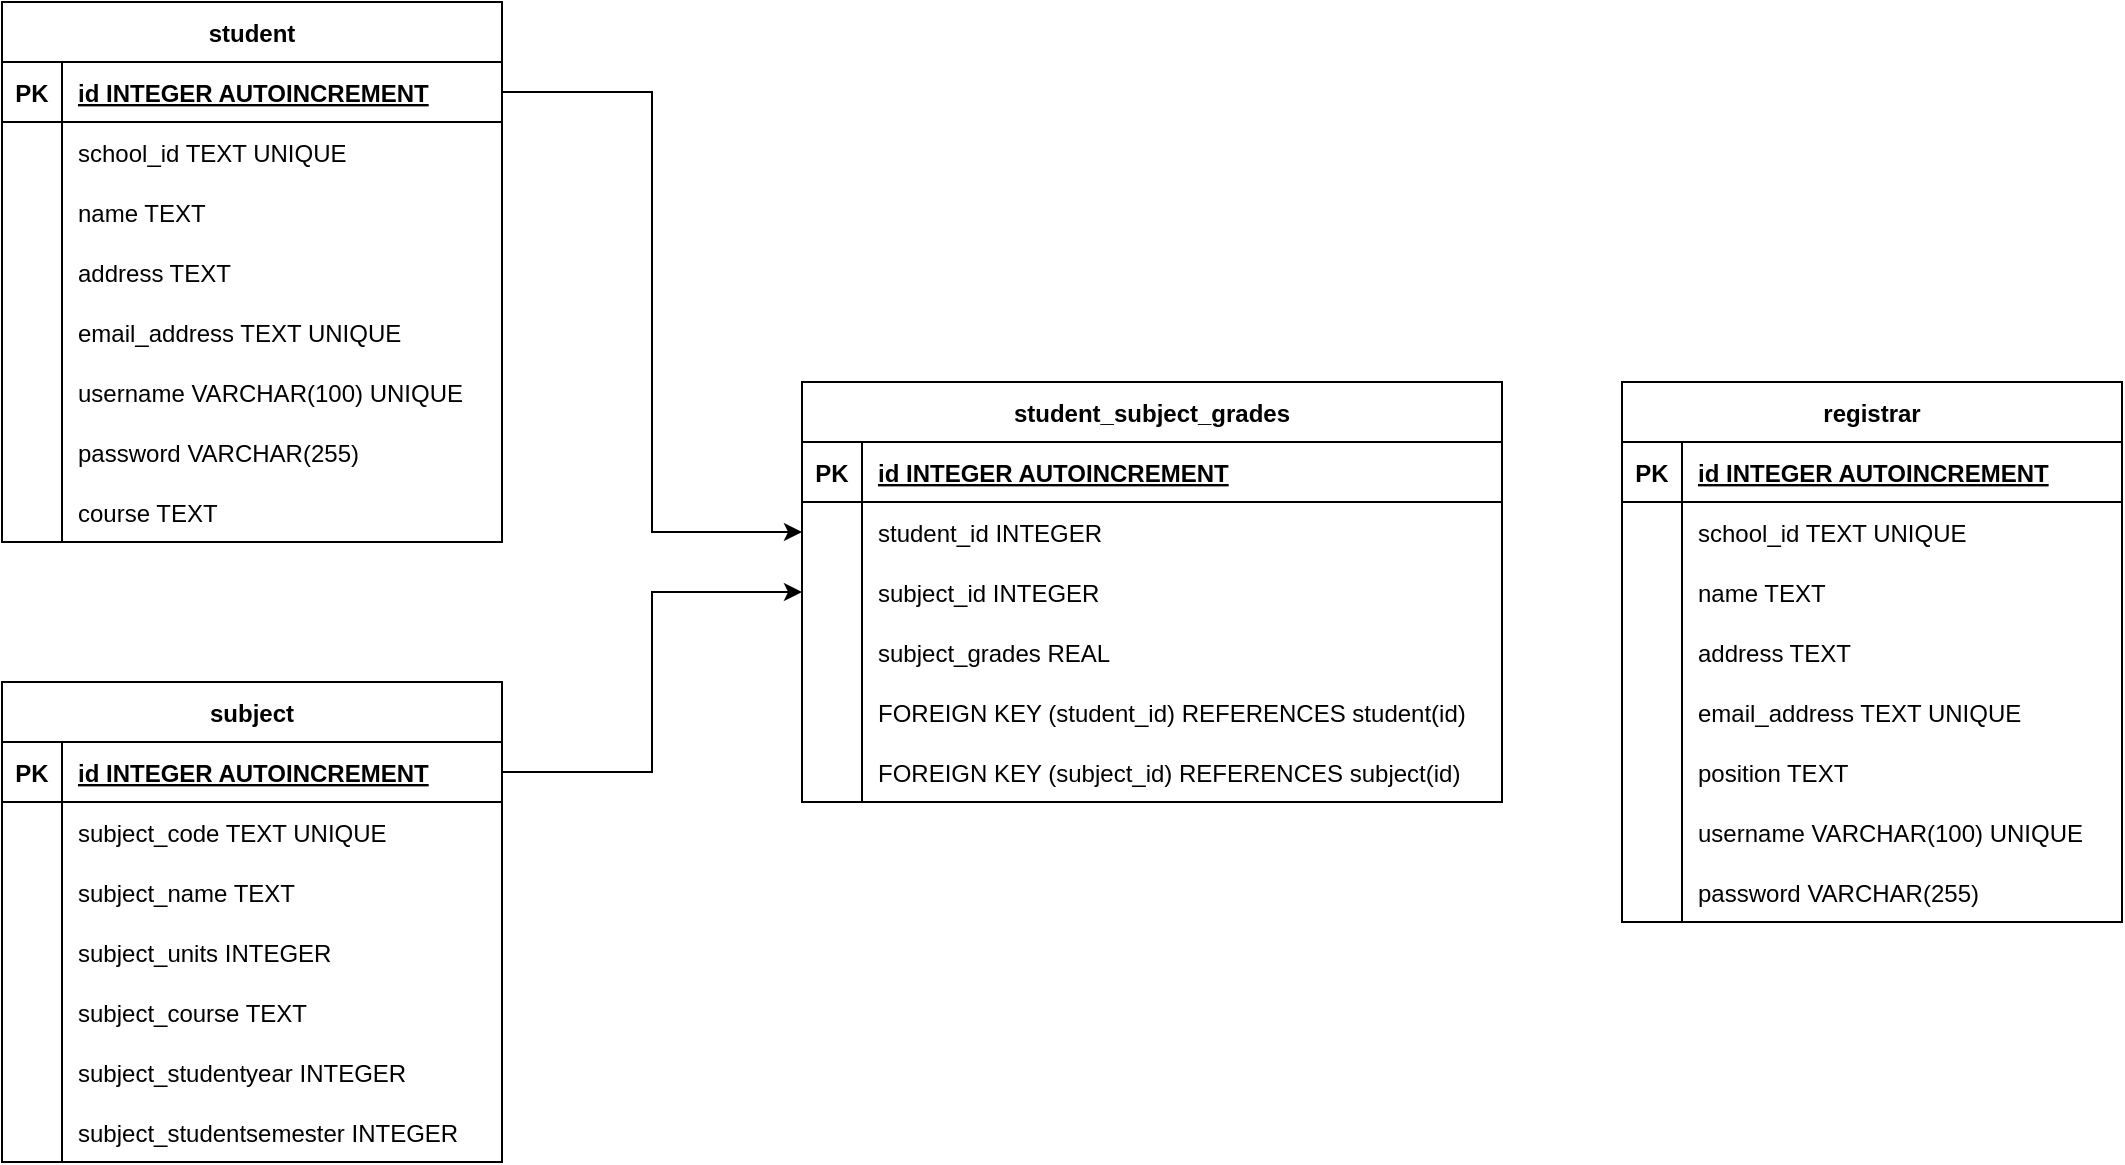 <mxfile version="27.0.5">
  <diagram name="Page-1" id="vlvzx172D_Vzk05BjFFX">
    <mxGraphModel dx="2201" dy="806" grid="1" gridSize="10" guides="1" tooltips="1" connect="1" arrows="1" fold="1" page="1" pageScale="1" pageWidth="850" pageHeight="1100" math="0" shadow="0">
      <root>
        <mxCell id="0" />
        <mxCell id="1" parent="0" />
        <mxCell id="Kkw-_zPDnJ_6hh6962vl-94" value="" style="group" vertex="1" connectable="0" parent="1">
          <mxGeometry x="-570" y="290" width="1060" height="580" as="geometry" />
        </mxCell>
        <mxCell id="Kkw-_zPDnJ_6hh6962vl-1" value="registrar" style="shape=table;startSize=30;container=1;collapsible=1;childLayout=tableLayout;fixedRows=1;rowLines=0;fontStyle=1;align=center;resizeLast=1;" vertex="1" parent="Kkw-_zPDnJ_6hh6962vl-94">
          <mxGeometry x="810" y="190" width="250" height="270" as="geometry" />
        </mxCell>
        <mxCell id="Kkw-_zPDnJ_6hh6962vl-2" value="" style="shape=tableRow;horizontal=0;startSize=0;swimlaneHead=0;swimlaneBody=0;fillColor=none;collapsible=0;dropTarget=0;points=[[0,0.5],[1,0.5]];portConstraint=eastwest;strokeColor=inherit;top=0;left=0;right=0;bottom=1;" vertex="1" parent="Kkw-_zPDnJ_6hh6962vl-1">
          <mxGeometry y="30" width="250" height="30" as="geometry" />
        </mxCell>
        <mxCell id="Kkw-_zPDnJ_6hh6962vl-3" value="PK" style="shape=partialRectangle;overflow=hidden;connectable=0;fillColor=none;strokeColor=inherit;top=0;left=0;bottom=0;right=0;fontStyle=1;" vertex="1" parent="Kkw-_zPDnJ_6hh6962vl-2">
          <mxGeometry width="30" height="30" as="geometry">
            <mxRectangle width="30" height="30" as="alternateBounds" />
          </mxGeometry>
        </mxCell>
        <mxCell id="Kkw-_zPDnJ_6hh6962vl-4" value="id INTEGER  AUTOINCREMENT" style="shape=partialRectangle;overflow=hidden;connectable=0;fillColor=none;align=left;strokeColor=inherit;top=0;left=0;bottom=0;right=0;spacingLeft=6;fontStyle=5;" vertex="1" parent="Kkw-_zPDnJ_6hh6962vl-2">
          <mxGeometry x="30" width="220" height="30" as="geometry">
            <mxRectangle width="220" height="30" as="alternateBounds" />
          </mxGeometry>
        </mxCell>
        <mxCell id="Kkw-_zPDnJ_6hh6962vl-5" value="" style="shape=tableRow;horizontal=0;startSize=0;swimlaneHead=0;swimlaneBody=0;fillColor=none;collapsible=0;dropTarget=0;points=[[0,0.5],[1,0.5]];portConstraint=eastwest;strokeColor=inherit;top=0;left=0;right=0;bottom=0;" vertex="1" parent="Kkw-_zPDnJ_6hh6962vl-1">
          <mxGeometry y="60" width="250" height="30" as="geometry" />
        </mxCell>
        <mxCell id="Kkw-_zPDnJ_6hh6962vl-6" value="" style="shape=partialRectangle;overflow=hidden;connectable=0;fillColor=none;strokeColor=inherit;top=0;left=0;bottom=0;right=0;" vertex="1" parent="Kkw-_zPDnJ_6hh6962vl-5">
          <mxGeometry width="30" height="30" as="geometry">
            <mxRectangle width="30" height="30" as="alternateBounds" />
          </mxGeometry>
        </mxCell>
        <mxCell id="Kkw-_zPDnJ_6hh6962vl-7" value="school_id TEXT UNIQUE" style="shape=partialRectangle;overflow=hidden;connectable=0;fillColor=none;align=left;strokeColor=inherit;top=0;left=0;bottom=0;right=0;spacingLeft=6;" vertex="1" parent="Kkw-_zPDnJ_6hh6962vl-5">
          <mxGeometry x="30" width="220" height="30" as="geometry">
            <mxRectangle width="220" height="30" as="alternateBounds" />
          </mxGeometry>
        </mxCell>
        <mxCell id="Kkw-_zPDnJ_6hh6962vl-8" value="" style="shape=tableRow;horizontal=0;startSize=0;swimlaneHead=0;swimlaneBody=0;fillColor=none;collapsible=0;dropTarget=0;points=[[0,0.5],[1,0.5]];portConstraint=eastwest;strokeColor=inherit;top=0;left=0;right=0;bottom=0;" vertex="1" parent="Kkw-_zPDnJ_6hh6962vl-1">
          <mxGeometry y="90" width="250" height="30" as="geometry" />
        </mxCell>
        <mxCell id="Kkw-_zPDnJ_6hh6962vl-9" value="" style="shape=partialRectangle;overflow=hidden;connectable=0;fillColor=none;strokeColor=inherit;top=0;left=0;bottom=0;right=0;" vertex="1" parent="Kkw-_zPDnJ_6hh6962vl-8">
          <mxGeometry width="30" height="30" as="geometry">
            <mxRectangle width="30" height="30" as="alternateBounds" />
          </mxGeometry>
        </mxCell>
        <mxCell id="Kkw-_zPDnJ_6hh6962vl-10" value="name TEXT" style="shape=partialRectangle;overflow=hidden;connectable=0;fillColor=none;align=left;strokeColor=inherit;top=0;left=0;bottom=0;right=0;spacingLeft=6;" vertex="1" parent="Kkw-_zPDnJ_6hh6962vl-8">
          <mxGeometry x="30" width="220" height="30" as="geometry">
            <mxRectangle width="220" height="30" as="alternateBounds" />
          </mxGeometry>
        </mxCell>
        <mxCell id="Kkw-_zPDnJ_6hh6962vl-11" value="" style="shape=tableRow;horizontal=0;startSize=0;swimlaneHead=0;swimlaneBody=0;fillColor=none;collapsible=0;dropTarget=0;points=[[0,0.5],[1,0.5]];portConstraint=eastwest;strokeColor=inherit;top=0;left=0;right=0;bottom=0;" vertex="1" parent="Kkw-_zPDnJ_6hh6962vl-1">
          <mxGeometry y="120" width="250" height="30" as="geometry" />
        </mxCell>
        <mxCell id="Kkw-_zPDnJ_6hh6962vl-12" value="" style="shape=partialRectangle;overflow=hidden;connectable=0;fillColor=none;strokeColor=inherit;top=0;left=0;bottom=0;right=0;" vertex="1" parent="Kkw-_zPDnJ_6hh6962vl-11">
          <mxGeometry width="30" height="30" as="geometry">
            <mxRectangle width="30" height="30" as="alternateBounds" />
          </mxGeometry>
        </mxCell>
        <mxCell id="Kkw-_zPDnJ_6hh6962vl-13" value="address TEXT" style="shape=partialRectangle;overflow=hidden;connectable=0;fillColor=none;align=left;strokeColor=inherit;top=0;left=0;bottom=0;right=0;spacingLeft=6;" vertex="1" parent="Kkw-_zPDnJ_6hh6962vl-11">
          <mxGeometry x="30" width="220" height="30" as="geometry">
            <mxRectangle width="220" height="30" as="alternateBounds" />
          </mxGeometry>
        </mxCell>
        <mxCell id="Kkw-_zPDnJ_6hh6962vl-14" value="" style="shape=tableRow;horizontal=0;startSize=0;swimlaneHead=0;swimlaneBody=0;fillColor=none;collapsible=0;dropTarget=0;points=[[0,0.5],[1,0.5]];portConstraint=eastwest;strokeColor=inherit;top=0;left=0;right=0;bottom=0;" vertex="1" parent="Kkw-_zPDnJ_6hh6962vl-1">
          <mxGeometry y="150" width="250" height="30" as="geometry" />
        </mxCell>
        <mxCell id="Kkw-_zPDnJ_6hh6962vl-15" value="" style="shape=partialRectangle;overflow=hidden;connectable=0;fillColor=none;strokeColor=inherit;top=0;left=0;bottom=0;right=0;" vertex="1" parent="Kkw-_zPDnJ_6hh6962vl-14">
          <mxGeometry width="30" height="30" as="geometry">
            <mxRectangle width="30" height="30" as="alternateBounds" />
          </mxGeometry>
        </mxCell>
        <mxCell id="Kkw-_zPDnJ_6hh6962vl-16" value="email_address TEXT UNIQUE" style="shape=partialRectangle;overflow=hidden;connectable=0;fillColor=none;align=left;strokeColor=inherit;top=0;left=0;bottom=0;right=0;spacingLeft=6;" vertex="1" parent="Kkw-_zPDnJ_6hh6962vl-14">
          <mxGeometry x="30" width="220" height="30" as="geometry">
            <mxRectangle width="220" height="30" as="alternateBounds" />
          </mxGeometry>
        </mxCell>
        <mxCell id="Kkw-_zPDnJ_6hh6962vl-17" value="" style="shape=tableRow;horizontal=0;startSize=0;swimlaneHead=0;swimlaneBody=0;fillColor=none;collapsible=0;dropTarget=0;points=[[0,0.5],[1,0.5]];portConstraint=eastwest;strokeColor=inherit;top=0;left=0;right=0;bottom=0;" vertex="1" parent="Kkw-_zPDnJ_6hh6962vl-1">
          <mxGeometry y="180" width="250" height="30" as="geometry" />
        </mxCell>
        <mxCell id="Kkw-_zPDnJ_6hh6962vl-18" value="" style="shape=partialRectangle;overflow=hidden;connectable=0;fillColor=none;strokeColor=inherit;top=0;left=0;bottom=0;right=0;" vertex="1" parent="Kkw-_zPDnJ_6hh6962vl-17">
          <mxGeometry width="30" height="30" as="geometry">
            <mxRectangle width="30" height="30" as="alternateBounds" />
          </mxGeometry>
        </mxCell>
        <mxCell id="Kkw-_zPDnJ_6hh6962vl-19" value="position TEXT" style="shape=partialRectangle;overflow=hidden;connectable=0;fillColor=none;align=left;strokeColor=inherit;top=0;left=0;bottom=0;right=0;spacingLeft=6;" vertex="1" parent="Kkw-_zPDnJ_6hh6962vl-17">
          <mxGeometry x="30" width="220" height="30" as="geometry">
            <mxRectangle width="220" height="30" as="alternateBounds" />
          </mxGeometry>
        </mxCell>
        <mxCell id="Kkw-_zPDnJ_6hh6962vl-20" value="" style="shape=tableRow;horizontal=0;startSize=0;swimlaneHead=0;swimlaneBody=0;fillColor=none;collapsible=0;dropTarget=0;points=[[0,0.5],[1,0.5]];portConstraint=eastwest;strokeColor=inherit;top=0;left=0;right=0;bottom=0;" vertex="1" parent="Kkw-_zPDnJ_6hh6962vl-1">
          <mxGeometry y="210" width="250" height="30" as="geometry" />
        </mxCell>
        <mxCell id="Kkw-_zPDnJ_6hh6962vl-21" value="" style="shape=partialRectangle;overflow=hidden;connectable=0;fillColor=none;strokeColor=inherit;top=0;left=0;bottom=0;right=0;" vertex="1" parent="Kkw-_zPDnJ_6hh6962vl-20">
          <mxGeometry width="30" height="30" as="geometry">
            <mxRectangle width="30" height="30" as="alternateBounds" />
          </mxGeometry>
        </mxCell>
        <mxCell id="Kkw-_zPDnJ_6hh6962vl-22" value="username VARCHAR(100) UNIQUE" style="shape=partialRectangle;overflow=hidden;connectable=0;fillColor=none;align=left;strokeColor=inherit;top=0;left=0;bottom=0;right=0;spacingLeft=6;" vertex="1" parent="Kkw-_zPDnJ_6hh6962vl-20">
          <mxGeometry x="30" width="220" height="30" as="geometry">
            <mxRectangle width="220" height="30" as="alternateBounds" />
          </mxGeometry>
        </mxCell>
        <mxCell id="Kkw-_zPDnJ_6hh6962vl-23" value="" style="shape=tableRow;horizontal=0;startSize=0;swimlaneHead=0;swimlaneBody=0;fillColor=none;collapsible=0;dropTarget=0;points=[[0,0.5],[1,0.5]];portConstraint=eastwest;strokeColor=inherit;top=0;left=0;right=0;bottom=0;" vertex="1" parent="Kkw-_zPDnJ_6hh6962vl-1">
          <mxGeometry y="240" width="250" height="30" as="geometry" />
        </mxCell>
        <mxCell id="Kkw-_zPDnJ_6hh6962vl-24" value="" style="shape=partialRectangle;overflow=hidden;connectable=0;fillColor=none;strokeColor=inherit;top=0;left=0;bottom=0;right=0;" vertex="1" parent="Kkw-_zPDnJ_6hh6962vl-23">
          <mxGeometry width="30" height="30" as="geometry">
            <mxRectangle width="30" height="30" as="alternateBounds" />
          </mxGeometry>
        </mxCell>
        <mxCell id="Kkw-_zPDnJ_6hh6962vl-25" value="password VARCHAR(255)" style="shape=partialRectangle;overflow=hidden;connectable=0;fillColor=none;align=left;strokeColor=inherit;top=0;left=0;bottom=0;right=0;spacingLeft=6;" vertex="1" parent="Kkw-_zPDnJ_6hh6962vl-23">
          <mxGeometry x="30" width="220" height="30" as="geometry">
            <mxRectangle width="220" height="30" as="alternateBounds" />
          </mxGeometry>
        </mxCell>
        <mxCell id="Kkw-_zPDnJ_6hh6962vl-26" value="student" style="shape=table;startSize=30;container=1;collapsible=1;childLayout=tableLayout;fixedRows=1;rowLines=0;fontStyle=1;align=center;resizeLast=1;" vertex="1" parent="Kkw-_zPDnJ_6hh6962vl-94">
          <mxGeometry width="250" height="270" as="geometry" />
        </mxCell>
        <mxCell id="Kkw-_zPDnJ_6hh6962vl-27" value="" style="shape=tableRow;horizontal=0;startSize=0;swimlaneHead=0;swimlaneBody=0;fillColor=none;collapsible=0;dropTarget=0;points=[[0,0.5],[1,0.5]];portConstraint=eastwest;strokeColor=inherit;top=0;left=0;right=0;bottom=1;" vertex="1" parent="Kkw-_zPDnJ_6hh6962vl-26">
          <mxGeometry y="30" width="250" height="30" as="geometry" />
        </mxCell>
        <mxCell id="Kkw-_zPDnJ_6hh6962vl-28" value="PK" style="shape=partialRectangle;overflow=hidden;connectable=0;fillColor=none;strokeColor=inherit;top=0;left=0;bottom=0;right=0;fontStyle=1;" vertex="1" parent="Kkw-_zPDnJ_6hh6962vl-27">
          <mxGeometry width="30" height="30" as="geometry">
            <mxRectangle width="30" height="30" as="alternateBounds" />
          </mxGeometry>
        </mxCell>
        <mxCell id="Kkw-_zPDnJ_6hh6962vl-29" value="id INTEGER  AUTOINCREMENT" style="shape=partialRectangle;overflow=hidden;connectable=0;fillColor=none;align=left;strokeColor=inherit;top=0;left=0;bottom=0;right=0;spacingLeft=6;fontStyle=5;" vertex="1" parent="Kkw-_zPDnJ_6hh6962vl-27">
          <mxGeometry x="30" width="220" height="30" as="geometry">
            <mxRectangle width="220" height="30" as="alternateBounds" />
          </mxGeometry>
        </mxCell>
        <mxCell id="Kkw-_zPDnJ_6hh6962vl-30" value="" style="shape=tableRow;horizontal=0;startSize=0;swimlaneHead=0;swimlaneBody=0;fillColor=none;collapsible=0;dropTarget=0;points=[[0,0.5],[1,0.5]];portConstraint=eastwest;strokeColor=inherit;top=0;left=0;right=0;bottom=0;" vertex="1" parent="Kkw-_zPDnJ_6hh6962vl-26">
          <mxGeometry y="60" width="250" height="30" as="geometry" />
        </mxCell>
        <mxCell id="Kkw-_zPDnJ_6hh6962vl-31" value="" style="shape=partialRectangle;overflow=hidden;connectable=0;fillColor=none;strokeColor=inherit;top=0;left=0;bottom=0;right=0;" vertex="1" parent="Kkw-_zPDnJ_6hh6962vl-30">
          <mxGeometry width="30" height="30" as="geometry">
            <mxRectangle width="30" height="30" as="alternateBounds" />
          </mxGeometry>
        </mxCell>
        <mxCell id="Kkw-_zPDnJ_6hh6962vl-32" value="school_id TEXT UNIQUE" style="shape=partialRectangle;overflow=hidden;connectable=0;fillColor=none;align=left;strokeColor=inherit;top=0;left=0;bottom=0;right=0;spacingLeft=6;" vertex="1" parent="Kkw-_zPDnJ_6hh6962vl-30">
          <mxGeometry x="30" width="220" height="30" as="geometry">
            <mxRectangle width="220" height="30" as="alternateBounds" />
          </mxGeometry>
        </mxCell>
        <mxCell id="Kkw-_zPDnJ_6hh6962vl-33" value="" style="shape=tableRow;horizontal=0;startSize=0;swimlaneHead=0;swimlaneBody=0;fillColor=none;collapsible=0;dropTarget=0;points=[[0,0.5],[1,0.5]];portConstraint=eastwest;strokeColor=inherit;top=0;left=0;right=0;bottom=0;" vertex="1" parent="Kkw-_zPDnJ_6hh6962vl-26">
          <mxGeometry y="90" width="250" height="30" as="geometry" />
        </mxCell>
        <mxCell id="Kkw-_zPDnJ_6hh6962vl-34" value="" style="shape=partialRectangle;overflow=hidden;connectable=0;fillColor=none;strokeColor=inherit;top=0;left=0;bottom=0;right=0;" vertex="1" parent="Kkw-_zPDnJ_6hh6962vl-33">
          <mxGeometry width="30" height="30" as="geometry">
            <mxRectangle width="30" height="30" as="alternateBounds" />
          </mxGeometry>
        </mxCell>
        <mxCell id="Kkw-_zPDnJ_6hh6962vl-35" value="name TEXT" style="shape=partialRectangle;overflow=hidden;connectable=0;fillColor=none;align=left;strokeColor=inherit;top=0;left=0;bottom=0;right=0;spacingLeft=6;" vertex="1" parent="Kkw-_zPDnJ_6hh6962vl-33">
          <mxGeometry x="30" width="220" height="30" as="geometry">
            <mxRectangle width="220" height="30" as="alternateBounds" />
          </mxGeometry>
        </mxCell>
        <mxCell id="Kkw-_zPDnJ_6hh6962vl-36" value="" style="shape=tableRow;horizontal=0;startSize=0;swimlaneHead=0;swimlaneBody=0;fillColor=none;collapsible=0;dropTarget=0;points=[[0,0.5],[1,0.5]];portConstraint=eastwest;strokeColor=inherit;top=0;left=0;right=0;bottom=0;" vertex="1" parent="Kkw-_zPDnJ_6hh6962vl-26">
          <mxGeometry y="120" width="250" height="30" as="geometry" />
        </mxCell>
        <mxCell id="Kkw-_zPDnJ_6hh6962vl-37" value="" style="shape=partialRectangle;overflow=hidden;connectable=0;fillColor=none;strokeColor=inherit;top=0;left=0;bottom=0;right=0;" vertex="1" parent="Kkw-_zPDnJ_6hh6962vl-36">
          <mxGeometry width="30" height="30" as="geometry">
            <mxRectangle width="30" height="30" as="alternateBounds" />
          </mxGeometry>
        </mxCell>
        <mxCell id="Kkw-_zPDnJ_6hh6962vl-38" value="address TEXT" style="shape=partialRectangle;overflow=hidden;connectable=0;fillColor=none;align=left;strokeColor=inherit;top=0;left=0;bottom=0;right=0;spacingLeft=6;" vertex="1" parent="Kkw-_zPDnJ_6hh6962vl-36">
          <mxGeometry x="30" width="220" height="30" as="geometry">
            <mxRectangle width="220" height="30" as="alternateBounds" />
          </mxGeometry>
        </mxCell>
        <mxCell id="Kkw-_zPDnJ_6hh6962vl-39" value="" style="shape=tableRow;horizontal=0;startSize=0;swimlaneHead=0;swimlaneBody=0;fillColor=none;collapsible=0;dropTarget=0;points=[[0,0.5],[1,0.5]];portConstraint=eastwest;strokeColor=inherit;top=0;left=0;right=0;bottom=0;" vertex="1" parent="Kkw-_zPDnJ_6hh6962vl-26">
          <mxGeometry y="150" width="250" height="30" as="geometry" />
        </mxCell>
        <mxCell id="Kkw-_zPDnJ_6hh6962vl-40" value="" style="shape=partialRectangle;overflow=hidden;connectable=0;fillColor=none;strokeColor=inherit;top=0;left=0;bottom=0;right=0;" vertex="1" parent="Kkw-_zPDnJ_6hh6962vl-39">
          <mxGeometry width="30" height="30" as="geometry">
            <mxRectangle width="30" height="30" as="alternateBounds" />
          </mxGeometry>
        </mxCell>
        <mxCell id="Kkw-_zPDnJ_6hh6962vl-41" value="email_address TEXT UNIQUE" style="shape=partialRectangle;overflow=hidden;connectable=0;fillColor=none;align=left;strokeColor=inherit;top=0;left=0;bottom=0;right=0;spacingLeft=6;" vertex="1" parent="Kkw-_zPDnJ_6hh6962vl-39">
          <mxGeometry x="30" width="220" height="30" as="geometry">
            <mxRectangle width="220" height="30" as="alternateBounds" />
          </mxGeometry>
        </mxCell>
        <mxCell id="Kkw-_zPDnJ_6hh6962vl-42" value="" style="shape=tableRow;horizontal=0;startSize=0;swimlaneHead=0;swimlaneBody=0;fillColor=none;collapsible=0;dropTarget=0;points=[[0,0.5],[1,0.5]];portConstraint=eastwest;strokeColor=inherit;top=0;left=0;right=0;bottom=0;" vertex="1" parent="Kkw-_zPDnJ_6hh6962vl-26">
          <mxGeometry y="180" width="250" height="30" as="geometry" />
        </mxCell>
        <mxCell id="Kkw-_zPDnJ_6hh6962vl-43" value="" style="shape=partialRectangle;overflow=hidden;connectable=0;fillColor=none;strokeColor=inherit;top=0;left=0;bottom=0;right=0;" vertex="1" parent="Kkw-_zPDnJ_6hh6962vl-42">
          <mxGeometry width="30" height="30" as="geometry">
            <mxRectangle width="30" height="30" as="alternateBounds" />
          </mxGeometry>
        </mxCell>
        <mxCell id="Kkw-_zPDnJ_6hh6962vl-44" value="username VARCHAR(100) UNIQUE" style="shape=partialRectangle;overflow=hidden;connectable=0;fillColor=none;align=left;strokeColor=inherit;top=0;left=0;bottom=0;right=0;spacingLeft=6;" vertex="1" parent="Kkw-_zPDnJ_6hh6962vl-42">
          <mxGeometry x="30" width="220" height="30" as="geometry">
            <mxRectangle width="220" height="30" as="alternateBounds" />
          </mxGeometry>
        </mxCell>
        <mxCell id="Kkw-_zPDnJ_6hh6962vl-45" value="" style="shape=tableRow;horizontal=0;startSize=0;swimlaneHead=0;swimlaneBody=0;fillColor=none;collapsible=0;dropTarget=0;points=[[0,0.5],[1,0.5]];portConstraint=eastwest;strokeColor=inherit;top=0;left=0;right=0;bottom=0;" vertex="1" parent="Kkw-_zPDnJ_6hh6962vl-26">
          <mxGeometry y="210" width="250" height="30" as="geometry" />
        </mxCell>
        <mxCell id="Kkw-_zPDnJ_6hh6962vl-46" value="" style="shape=partialRectangle;overflow=hidden;connectable=0;fillColor=none;strokeColor=inherit;top=0;left=0;bottom=0;right=0;" vertex="1" parent="Kkw-_zPDnJ_6hh6962vl-45">
          <mxGeometry width="30" height="30" as="geometry">
            <mxRectangle width="30" height="30" as="alternateBounds" />
          </mxGeometry>
        </mxCell>
        <mxCell id="Kkw-_zPDnJ_6hh6962vl-47" value="password VARCHAR(255)" style="shape=partialRectangle;overflow=hidden;connectable=0;fillColor=none;align=left;strokeColor=inherit;top=0;left=0;bottom=0;right=0;spacingLeft=6;" vertex="1" parent="Kkw-_zPDnJ_6hh6962vl-45">
          <mxGeometry x="30" width="220" height="30" as="geometry">
            <mxRectangle width="220" height="30" as="alternateBounds" />
          </mxGeometry>
        </mxCell>
        <mxCell id="Kkw-_zPDnJ_6hh6962vl-48" value="" style="shape=tableRow;horizontal=0;startSize=0;swimlaneHead=0;swimlaneBody=0;fillColor=none;collapsible=0;dropTarget=0;points=[[0,0.5],[1,0.5]];portConstraint=eastwest;strokeColor=inherit;top=0;left=0;right=0;bottom=0;" vertex="1" parent="Kkw-_zPDnJ_6hh6962vl-26">
          <mxGeometry y="240" width="250" height="30" as="geometry" />
        </mxCell>
        <mxCell id="Kkw-_zPDnJ_6hh6962vl-49" value="" style="shape=partialRectangle;overflow=hidden;connectable=0;fillColor=none;strokeColor=inherit;top=0;left=0;bottom=0;right=0;" vertex="1" parent="Kkw-_zPDnJ_6hh6962vl-48">
          <mxGeometry width="30" height="30" as="geometry">
            <mxRectangle width="30" height="30" as="alternateBounds" />
          </mxGeometry>
        </mxCell>
        <mxCell id="Kkw-_zPDnJ_6hh6962vl-50" value="course TEXT" style="shape=partialRectangle;overflow=hidden;connectable=0;fillColor=none;align=left;strokeColor=inherit;top=0;left=0;bottom=0;right=0;spacingLeft=6;" vertex="1" parent="Kkw-_zPDnJ_6hh6962vl-48">
          <mxGeometry x="30" width="220" height="30" as="geometry">
            <mxRectangle width="220" height="30" as="alternateBounds" />
          </mxGeometry>
        </mxCell>
        <mxCell id="Kkw-_zPDnJ_6hh6962vl-51" value="subject" style="shape=table;startSize=30;container=1;collapsible=1;childLayout=tableLayout;fixedRows=1;rowLines=0;fontStyle=1;align=center;resizeLast=1;" vertex="1" parent="Kkw-_zPDnJ_6hh6962vl-94">
          <mxGeometry y="340" width="250" height="240" as="geometry" />
        </mxCell>
        <mxCell id="Kkw-_zPDnJ_6hh6962vl-52" value="" style="shape=tableRow;horizontal=0;startSize=0;swimlaneHead=0;swimlaneBody=0;fillColor=none;collapsible=0;dropTarget=0;points=[[0,0.5],[1,0.5]];portConstraint=eastwest;strokeColor=inherit;top=0;left=0;right=0;bottom=1;" vertex="1" parent="Kkw-_zPDnJ_6hh6962vl-51">
          <mxGeometry y="30" width="250" height="30" as="geometry" />
        </mxCell>
        <mxCell id="Kkw-_zPDnJ_6hh6962vl-53" value="PK" style="shape=partialRectangle;overflow=hidden;connectable=0;fillColor=none;strokeColor=inherit;top=0;left=0;bottom=0;right=0;fontStyle=1;" vertex="1" parent="Kkw-_zPDnJ_6hh6962vl-52">
          <mxGeometry width="30" height="30" as="geometry">
            <mxRectangle width="30" height="30" as="alternateBounds" />
          </mxGeometry>
        </mxCell>
        <mxCell id="Kkw-_zPDnJ_6hh6962vl-54" value="id INTEGER  AUTOINCREMENT" style="shape=partialRectangle;overflow=hidden;connectable=0;fillColor=none;align=left;strokeColor=inherit;top=0;left=0;bottom=0;right=0;spacingLeft=6;fontStyle=5;" vertex="1" parent="Kkw-_zPDnJ_6hh6962vl-52">
          <mxGeometry x="30" width="220" height="30" as="geometry">
            <mxRectangle width="220" height="30" as="alternateBounds" />
          </mxGeometry>
        </mxCell>
        <mxCell id="Kkw-_zPDnJ_6hh6962vl-55" value="" style="shape=tableRow;horizontal=0;startSize=0;swimlaneHead=0;swimlaneBody=0;fillColor=none;collapsible=0;dropTarget=0;points=[[0,0.5],[1,0.5]];portConstraint=eastwest;strokeColor=inherit;top=0;left=0;right=0;bottom=0;" vertex="1" parent="Kkw-_zPDnJ_6hh6962vl-51">
          <mxGeometry y="60" width="250" height="30" as="geometry" />
        </mxCell>
        <mxCell id="Kkw-_zPDnJ_6hh6962vl-56" value="" style="shape=partialRectangle;overflow=hidden;connectable=0;fillColor=none;strokeColor=inherit;top=0;left=0;bottom=0;right=0;" vertex="1" parent="Kkw-_zPDnJ_6hh6962vl-55">
          <mxGeometry width="30" height="30" as="geometry">
            <mxRectangle width="30" height="30" as="alternateBounds" />
          </mxGeometry>
        </mxCell>
        <mxCell id="Kkw-_zPDnJ_6hh6962vl-57" value="subject_code TEXT UNIQUE" style="shape=partialRectangle;overflow=hidden;connectable=0;fillColor=none;align=left;strokeColor=inherit;top=0;left=0;bottom=0;right=0;spacingLeft=6;" vertex="1" parent="Kkw-_zPDnJ_6hh6962vl-55">
          <mxGeometry x="30" width="220" height="30" as="geometry">
            <mxRectangle width="220" height="30" as="alternateBounds" />
          </mxGeometry>
        </mxCell>
        <mxCell id="Kkw-_zPDnJ_6hh6962vl-58" value="" style="shape=tableRow;horizontal=0;startSize=0;swimlaneHead=0;swimlaneBody=0;fillColor=none;collapsible=0;dropTarget=0;points=[[0,0.5],[1,0.5]];portConstraint=eastwest;strokeColor=inherit;top=0;left=0;right=0;bottom=0;" vertex="1" parent="Kkw-_zPDnJ_6hh6962vl-51">
          <mxGeometry y="90" width="250" height="30" as="geometry" />
        </mxCell>
        <mxCell id="Kkw-_zPDnJ_6hh6962vl-59" value="" style="shape=partialRectangle;overflow=hidden;connectable=0;fillColor=none;strokeColor=inherit;top=0;left=0;bottom=0;right=0;" vertex="1" parent="Kkw-_zPDnJ_6hh6962vl-58">
          <mxGeometry width="30" height="30" as="geometry">
            <mxRectangle width="30" height="30" as="alternateBounds" />
          </mxGeometry>
        </mxCell>
        <mxCell id="Kkw-_zPDnJ_6hh6962vl-60" value="subject_name TEXT" style="shape=partialRectangle;overflow=hidden;connectable=0;fillColor=none;align=left;strokeColor=inherit;top=0;left=0;bottom=0;right=0;spacingLeft=6;" vertex="1" parent="Kkw-_zPDnJ_6hh6962vl-58">
          <mxGeometry x="30" width="220" height="30" as="geometry">
            <mxRectangle width="220" height="30" as="alternateBounds" />
          </mxGeometry>
        </mxCell>
        <mxCell id="Kkw-_zPDnJ_6hh6962vl-61" value="" style="shape=tableRow;horizontal=0;startSize=0;swimlaneHead=0;swimlaneBody=0;fillColor=none;collapsible=0;dropTarget=0;points=[[0,0.5],[1,0.5]];portConstraint=eastwest;strokeColor=inherit;top=0;left=0;right=0;bottom=0;" vertex="1" parent="Kkw-_zPDnJ_6hh6962vl-51">
          <mxGeometry y="120" width="250" height="30" as="geometry" />
        </mxCell>
        <mxCell id="Kkw-_zPDnJ_6hh6962vl-62" value="" style="shape=partialRectangle;overflow=hidden;connectable=0;fillColor=none;strokeColor=inherit;top=0;left=0;bottom=0;right=0;" vertex="1" parent="Kkw-_zPDnJ_6hh6962vl-61">
          <mxGeometry width="30" height="30" as="geometry">
            <mxRectangle width="30" height="30" as="alternateBounds" />
          </mxGeometry>
        </mxCell>
        <mxCell id="Kkw-_zPDnJ_6hh6962vl-63" value="subject_units INTEGER" style="shape=partialRectangle;overflow=hidden;connectable=0;fillColor=none;align=left;strokeColor=inherit;top=0;left=0;bottom=0;right=0;spacingLeft=6;" vertex="1" parent="Kkw-_zPDnJ_6hh6962vl-61">
          <mxGeometry x="30" width="220" height="30" as="geometry">
            <mxRectangle width="220" height="30" as="alternateBounds" />
          </mxGeometry>
        </mxCell>
        <mxCell id="Kkw-_zPDnJ_6hh6962vl-64" value="" style="shape=tableRow;horizontal=0;startSize=0;swimlaneHead=0;swimlaneBody=0;fillColor=none;collapsible=0;dropTarget=0;points=[[0,0.5],[1,0.5]];portConstraint=eastwest;strokeColor=inherit;top=0;left=0;right=0;bottom=0;" vertex="1" parent="Kkw-_zPDnJ_6hh6962vl-51">
          <mxGeometry y="150" width="250" height="30" as="geometry" />
        </mxCell>
        <mxCell id="Kkw-_zPDnJ_6hh6962vl-65" value="" style="shape=partialRectangle;overflow=hidden;connectable=0;fillColor=none;strokeColor=inherit;top=0;left=0;bottom=0;right=0;" vertex="1" parent="Kkw-_zPDnJ_6hh6962vl-64">
          <mxGeometry width="30" height="30" as="geometry">
            <mxRectangle width="30" height="30" as="alternateBounds" />
          </mxGeometry>
        </mxCell>
        <mxCell id="Kkw-_zPDnJ_6hh6962vl-66" value="subject_course TEXT" style="shape=partialRectangle;overflow=hidden;connectable=0;fillColor=none;align=left;strokeColor=inherit;top=0;left=0;bottom=0;right=0;spacingLeft=6;" vertex="1" parent="Kkw-_zPDnJ_6hh6962vl-64">
          <mxGeometry x="30" width="220" height="30" as="geometry">
            <mxRectangle width="220" height="30" as="alternateBounds" />
          </mxGeometry>
        </mxCell>
        <mxCell id="Kkw-_zPDnJ_6hh6962vl-67" value="" style="shape=tableRow;horizontal=0;startSize=0;swimlaneHead=0;swimlaneBody=0;fillColor=none;collapsible=0;dropTarget=0;points=[[0,0.5],[1,0.5]];portConstraint=eastwest;strokeColor=inherit;top=0;left=0;right=0;bottom=0;" vertex="1" parent="Kkw-_zPDnJ_6hh6962vl-51">
          <mxGeometry y="180" width="250" height="30" as="geometry" />
        </mxCell>
        <mxCell id="Kkw-_zPDnJ_6hh6962vl-68" value="" style="shape=partialRectangle;overflow=hidden;connectable=0;fillColor=none;strokeColor=inherit;top=0;left=0;bottom=0;right=0;" vertex="1" parent="Kkw-_zPDnJ_6hh6962vl-67">
          <mxGeometry width="30" height="30" as="geometry">
            <mxRectangle width="30" height="30" as="alternateBounds" />
          </mxGeometry>
        </mxCell>
        <mxCell id="Kkw-_zPDnJ_6hh6962vl-69" value="subject_studentyear INTEGER" style="shape=partialRectangle;overflow=hidden;connectable=0;fillColor=none;align=left;strokeColor=inherit;top=0;left=0;bottom=0;right=0;spacingLeft=6;" vertex="1" parent="Kkw-_zPDnJ_6hh6962vl-67">
          <mxGeometry x="30" width="220" height="30" as="geometry">
            <mxRectangle width="220" height="30" as="alternateBounds" />
          </mxGeometry>
        </mxCell>
        <mxCell id="Kkw-_zPDnJ_6hh6962vl-70" value="" style="shape=tableRow;horizontal=0;startSize=0;swimlaneHead=0;swimlaneBody=0;fillColor=none;collapsible=0;dropTarget=0;points=[[0,0.5],[1,0.5]];portConstraint=eastwest;strokeColor=inherit;top=0;left=0;right=0;bottom=0;" vertex="1" parent="Kkw-_zPDnJ_6hh6962vl-51">
          <mxGeometry y="210" width="250" height="30" as="geometry" />
        </mxCell>
        <mxCell id="Kkw-_zPDnJ_6hh6962vl-71" value="" style="shape=partialRectangle;overflow=hidden;connectable=0;fillColor=none;strokeColor=inherit;top=0;left=0;bottom=0;right=0;" vertex="1" parent="Kkw-_zPDnJ_6hh6962vl-70">
          <mxGeometry width="30" height="30" as="geometry">
            <mxRectangle width="30" height="30" as="alternateBounds" />
          </mxGeometry>
        </mxCell>
        <mxCell id="Kkw-_zPDnJ_6hh6962vl-72" value="subject_studentsemester INTEGER" style="shape=partialRectangle;overflow=hidden;connectable=0;fillColor=none;align=left;strokeColor=inherit;top=0;left=0;bottom=0;right=0;spacingLeft=6;" vertex="1" parent="Kkw-_zPDnJ_6hh6962vl-70">
          <mxGeometry x="30" width="220" height="30" as="geometry">
            <mxRectangle width="220" height="30" as="alternateBounds" />
          </mxGeometry>
        </mxCell>
        <mxCell id="Kkw-_zPDnJ_6hh6962vl-73" value="student_subject_grades" style="shape=table;startSize=30;container=1;collapsible=1;childLayout=tableLayout;fixedRows=1;rowLines=0;fontStyle=1;align=center;resizeLast=1;" vertex="1" parent="Kkw-_zPDnJ_6hh6962vl-94">
          <mxGeometry x="400" y="190" width="350" height="210" as="geometry" />
        </mxCell>
        <mxCell id="Kkw-_zPDnJ_6hh6962vl-74" value="" style="shape=tableRow;horizontal=0;startSize=0;swimlaneHead=0;swimlaneBody=0;fillColor=none;collapsible=0;dropTarget=0;points=[[0,0.5],[1,0.5]];portConstraint=eastwest;strokeColor=inherit;top=0;left=0;right=0;bottom=1;" vertex="1" parent="Kkw-_zPDnJ_6hh6962vl-73">
          <mxGeometry y="30" width="350" height="30" as="geometry" />
        </mxCell>
        <mxCell id="Kkw-_zPDnJ_6hh6962vl-75" value="PK" style="shape=partialRectangle;overflow=hidden;connectable=0;fillColor=none;strokeColor=inherit;top=0;left=0;bottom=0;right=0;fontStyle=1;" vertex="1" parent="Kkw-_zPDnJ_6hh6962vl-74">
          <mxGeometry width="30" height="30" as="geometry">
            <mxRectangle width="30" height="30" as="alternateBounds" />
          </mxGeometry>
        </mxCell>
        <mxCell id="Kkw-_zPDnJ_6hh6962vl-76" value="id INTEGER  AUTOINCREMENT" style="shape=partialRectangle;overflow=hidden;connectable=0;fillColor=none;align=left;strokeColor=inherit;top=0;left=0;bottom=0;right=0;spacingLeft=6;fontStyle=5;" vertex="1" parent="Kkw-_zPDnJ_6hh6962vl-74">
          <mxGeometry x="30" width="320" height="30" as="geometry">
            <mxRectangle width="320" height="30" as="alternateBounds" />
          </mxGeometry>
        </mxCell>
        <mxCell id="Kkw-_zPDnJ_6hh6962vl-77" value="" style="shape=tableRow;horizontal=0;startSize=0;swimlaneHead=0;swimlaneBody=0;fillColor=none;collapsible=0;dropTarget=0;points=[[0,0.5],[1,0.5]];portConstraint=eastwest;strokeColor=inherit;top=0;left=0;right=0;bottom=0;" vertex="1" parent="Kkw-_zPDnJ_6hh6962vl-73">
          <mxGeometry y="60" width="350" height="30" as="geometry" />
        </mxCell>
        <mxCell id="Kkw-_zPDnJ_6hh6962vl-78" value="" style="shape=partialRectangle;overflow=hidden;connectable=0;fillColor=none;strokeColor=inherit;top=0;left=0;bottom=0;right=0;" vertex="1" parent="Kkw-_zPDnJ_6hh6962vl-77">
          <mxGeometry width="30" height="30" as="geometry">
            <mxRectangle width="30" height="30" as="alternateBounds" />
          </mxGeometry>
        </mxCell>
        <mxCell id="Kkw-_zPDnJ_6hh6962vl-79" value="student_id INTEGER" style="shape=partialRectangle;overflow=hidden;connectable=0;fillColor=none;align=left;strokeColor=inherit;top=0;left=0;bottom=0;right=0;spacingLeft=6;" vertex="1" parent="Kkw-_zPDnJ_6hh6962vl-77">
          <mxGeometry x="30" width="320" height="30" as="geometry">
            <mxRectangle width="320" height="30" as="alternateBounds" />
          </mxGeometry>
        </mxCell>
        <mxCell id="Kkw-_zPDnJ_6hh6962vl-80" value="" style="shape=tableRow;horizontal=0;startSize=0;swimlaneHead=0;swimlaneBody=0;fillColor=none;collapsible=0;dropTarget=0;points=[[0,0.5],[1,0.5]];portConstraint=eastwest;strokeColor=inherit;top=0;left=0;right=0;bottom=0;" vertex="1" parent="Kkw-_zPDnJ_6hh6962vl-73">
          <mxGeometry y="90" width="350" height="30" as="geometry" />
        </mxCell>
        <mxCell id="Kkw-_zPDnJ_6hh6962vl-81" value="" style="shape=partialRectangle;overflow=hidden;connectable=0;fillColor=none;strokeColor=inherit;top=0;left=0;bottom=0;right=0;" vertex="1" parent="Kkw-_zPDnJ_6hh6962vl-80">
          <mxGeometry width="30" height="30" as="geometry">
            <mxRectangle width="30" height="30" as="alternateBounds" />
          </mxGeometry>
        </mxCell>
        <mxCell id="Kkw-_zPDnJ_6hh6962vl-82" value="subject_id INTEGER" style="shape=partialRectangle;overflow=hidden;connectable=0;fillColor=none;align=left;strokeColor=inherit;top=0;left=0;bottom=0;right=0;spacingLeft=6;" vertex="1" parent="Kkw-_zPDnJ_6hh6962vl-80">
          <mxGeometry x="30" width="320" height="30" as="geometry">
            <mxRectangle width="320" height="30" as="alternateBounds" />
          </mxGeometry>
        </mxCell>
        <mxCell id="Kkw-_zPDnJ_6hh6962vl-83" value="" style="shape=tableRow;horizontal=0;startSize=0;swimlaneHead=0;swimlaneBody=0;fillColor=none;collapsible=0;dropTarget=0;points=[[0,0.5],[1,0.5]];portConstraint=eastwest;strokeColor=inherit;top=0;left=0;right=0;bottom=0;" vertex="1" parent="Kkw-_zPDnJ_6hh6962vl-73">
          <mxGeometry y="120" width="350" height="30" as="geometry" />
        </mxCell>
        <mxCell id="Kkw-_zPDnJ_6hh6962vl-84" value="" style="shape=partialRectangle;overflow=hidden;connectable=0;fillColor=none;strokeColor=inherit;top=0;left=0;bottom=0;right=0;" vertex="1" parent="Kkw-_zPDnJ_6hh6962vl-83">
          <mxGeometry width="30" height="30" as="geometry">
            <mxRectangle width="30" height="30" as="alternateBounds" />
          </mxGeometry>
        </mxCell>
        <mxCell id="Kkw-_zPDnJ_6hh6962vl-85" value="subject_grades REAL" style="shape=partialRectangle;overflow=hidden;connectable=0;fillColor=none;align=left;strokeColor=inherit;top=0;left=0;bottom=0;right=0;spacingLeft=6;" vertex="1" parent="Kkw-_zPDnJ_6hh6962vl-83">
          <mxGeometry x="30" width="320" height="30" as="geometry">
            <mxRectangle width="320" height="30" as="alternateBounds" />
          </mxGeometry>
        </mxCell>
        <mxCell id="Kkw-_zPDnJ_6hh6962vl-86" value="" style="shape=tableRow;horizontal=0;startSize=0;swimlaneHead=0;swimlaneBody=0;fillColor=none;collapsible=0;dropTarget=0;points=[[0,0.5],[1,0.5]];portConstraint=eastwest;strokeColor=inherit;top=0;left=0;right=0;bottom=0;" vertex="1" parent="Kkw-_zPDnJ_6hh6962vl-73">
          <mxGeometry y="150" width="350" height="30" as="geometry" />
        </mxCell>
        <mxCell id="Kkw-_zPDnJ_6hh6962vl-87" value="" style="shape=partialRectangle;overflow=hidden;connectable=0;fillColor=none;strokeColor=inherit;top=0;left=0;bottom=0;right=0;" vertex="1" parent="Kkw-_zPDnJ_6hh6962vl-86">
          <mxGeometry width="30" height="30" as="geometry">
            <mxRectangle width="30" height="30" as="alternateBounds" />
          </mxGeometry>
        </mxCell>
        <mxCell id="Kkw-_zPDnJ_6hh6962vl-88" value="FOREIGN KEY (student_id) REFERENCES student(id)" style="shape=partialRectangle;overflow=hidden;connectable=0;fillColor=none;align=left;strokeColor=inherit;top=0;left=0;bottom=0;right=0;spacingLeft=6;" vertex="1" parent="Kkw-_zPDnJ_6hh6962vl-86">
          <mxGeometry x="30" width="320" height="30" as="geometry">
            <mxRectangle width="320" height="30" as="alternateBounds" />
          </mxGeometry>
        </mxCell>
        <mxCell id="Kkw-_zPDnJ_6hh6962vl-89" value="" style="shape=tableRow;horizontal=0;startSize=0;swimlaneHead=0;swimlaneBody=0;fillColor=none;collapsible=0;dropTarget=0;points=[[0,0.5],[1,0.5]];portConstraint=eastwest;strokeColor=inherit;top=0;left=0;right=0;bottom=0;" vertex="1" parent="Kkw-_zPDnJ_6hh6962vl-73">
          <mxGeometry y="180" width="350" height="30" as="geometry" />
        </mxCell>
        <mxCell id="Kkw-_zPDnJ_6hh6962vl-90" value="" style="shape=partialRectangle;overflow=hidden;connectable=0;fillColor=none;strokeColor=inherit;top=0;left=0;bottom=0;right=0;" vertex="1" parent="Kkw-_zPDnJ_6hh6962vl-89">
          <mxGeometry width="30" height="30" as="geometry">
            <mxRectangle width="30" height="30" as="alternateBounds" />
          </mxGeometry>
        </mxCell>
        <mxCell id="Kkw-_zPDnJ_6hh6962vl-91" value="FOREIGN KEY (subject_id) REFERENCES subject(id)" style="shape=partialRectangle;overflow=hidden;connectable=0;fillColor=none;align=left;strokeColor=inherit;top=0;left=0;bottom=0;right=0;spacingLeft=6;" vertex="1" parent="Kkw-_zPDnJ_6hh6962vl-89">
          <mxGeometry x="30" width="320" height="30" as="geometry">
            <mxRectangle width="320" height="30" as="alternateBounds" />
          </mxGeometry>
        </mxCell>
        <mxCell id="Kkw-_zPDnJ_6hh6962vl-92" style="edgeStyle=orthogonalEdgeStyle;rounded=0;orthogonalLoop=1;jettySize=auto;html=1;exitX=1;exitY=0.5;exitDx=0;exitDy=0;" edge="1" parent="Kkw-_zPDnJ_6hh6962vl-94" source="Kkw-_zPDnJ_6hh6962vl-27" target="Kkw-_zPDnJ_6hh6962vl-77">
          <mxGeometry relative="1" as="geometry" />
        </mxCell>
        <mxCell id="Kkw-_zPDnJ_6hh6962vl-93" style="edgeStyle=orthogonalEdgeStyle;rounded=0;orthogonalLoop=1;jettySize=auto;html=1;exitX=1;exitY=0.5;exitDx=0;exitDy=0;" edge="1" parent="Kkw-_zPDnJ_6hh6962vl-94" source="Kkw-_zPDnJ_6hh6962vl-52" target="Kkw-_zPDnJ_6hh6962vl-80">
          <mxGeometry relative="1" as="geometry" />
        </mxCell>
        <mxCell id="Kkw-_zPDnJ_6hh6962vl-95" style="edgeStyle=orthogonalEdgeStyle;rounded=0;orthogonalLoop=1;jettySize=auto;html=1;exitX=1;exitY=0.5;exitDx=0;exitDy=0;" edge="1" parent="Kkw-_zPDnJ_6hh6962vl-94" source="Kkw-_zPDnJ_6hh6962vl-83">
          <mxGeometry relative="1" as="geometry">
            <mxPoint x="750" y="325.429" as="targetPoint" />
          </mxGeometry>
        </mxCell>
      </root>
    </mxGraphModel>
  </diagram>
</mxfile>
